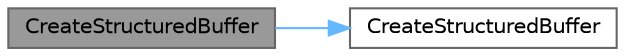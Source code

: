 digraph "CreateStructuredBuffer"
{
 // INTERACTIVE_SVG=YES
 // LATEX_PDF_SIZE
  bgcolor="transparent";
  edge [fontname=Helvetica,fontsize=10,labelfontname=Helvetica,labelfontsize=10];
  node [fontname=Helvetica,fontsize=10,shape=box,height=0.2,width=0.4];
  rankdir="LR";
  Node1 [id="Node000001",label="CreateStructuredBuffer",height=0.2,width=0.4,color="gray40", fillcolor="grey60", style="filled", fontcolor="black",tooltip="Helper to create a structured buffer with initial data from a TConstArrayView."];
  Node1 -> Node2 [id="edge1_Node000001_Node000002",color="steelblue1",style="solid",tooltip=" "];
  Node2 [id="Node000002",label="CreateStructuredBuffer",height=0.2,width=0.4,color="grey40", fillcolor="white", style="filled",URL="$d6/d45/RenderGraphUtils_8h.html#a767dac3a59106308e78f646c9a9522d3",tooltip="Creates a structured buffer with initial data by creating an upload pass."];
}
